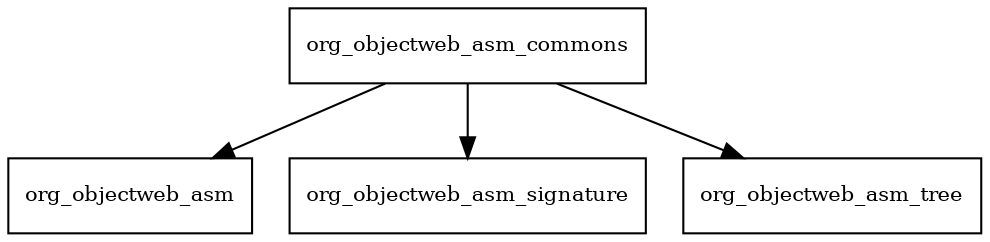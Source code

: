 digraph asm_commons_3_3_package_dependencies {
  node [shape = box, fontsize=10.0];
  org_objectweb_asm_commons -> org_objectweb_asm;
  org_objectweb_asm_commons -> org_objectweb_asm_signature;
  org_objectweb_asm_commons -> org_objectweb_asm_tree;
}

